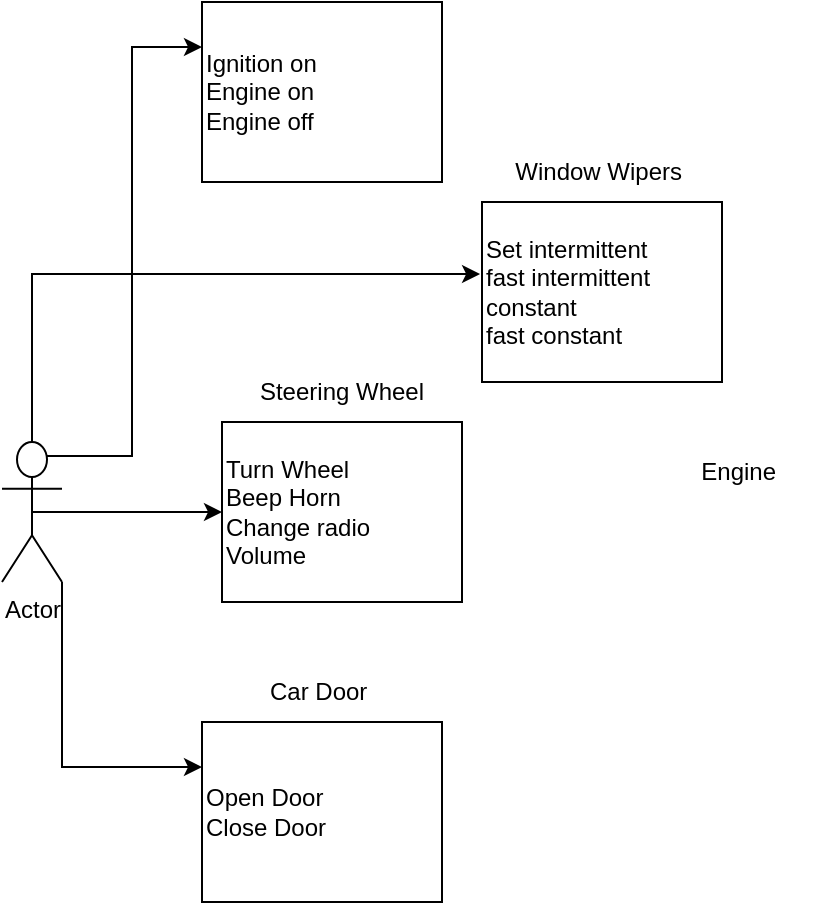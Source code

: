 <mxfile version="20.8.18" type="github">
  <diagram name="Page-1" id="dX0OGecI_YKMpVPkJnJe">
    <mxGraphModel dx="747" dy="1639" grid="1" gridSize="10" guides="1" tooltips="1" connect="1" arrows="1" fold="1" page="1" pageScale="1" pageWidth="827" pageHeight="1169" math="0" shadow="0">
      <root>
        <mxCell id="0" />
        <mxCell id="1" parent="0" />
        <mxCell id="PoNnkDLvYx2G8FSyIKrF-4" style="edgeStyle=orthogonalEdgeStyle;rounded=0;orthogonalLoop=1;jettySize=auto;html=1;exitX=0.5;exitY=0.5;exitDx=0;exitDy=0;exitPerimeter=0;entryX=0;entryY=0.5;entryDx=0;entryDy=0;" edge="1" parent="1" source="PoNnkDLvYx2G8FSyIKrF-1" target="PoNnkDLvYx2G8FSyIKrF-3">
          <mxGeometry relative="1" as="geometry" />
        </mxCell>
        <mxCell id="PoNnkDLvYx2G8FSyIKrF-14" style="edgeStyle=orthogonalEdgeStyle;rounded=0;orthogonalLoop=1;jettySize=auto;html=1;exitX=1;exitY=1;exitDx=0;exitDy=0;exitPerimeter=0;entryX=0;entryY=0.25;entryDx=0;entryDy=0;" edge="1" parent="1" source="PoNnkDLvYx2G8FSyIKrF-1" target="PoNnkDLvYx2G8FSyIKrF-6">
          <mxGeometry relative="1" as="geometry" />
        </mxCell>
        <mxCell id="PoNnkDLvYx2G8FSyIKrF-15" style="edgeStyle=orthogonalEdgeStyle;rounded=0;orthogonalLoop=1;jettySize=auto;html=1;exitX=0.5;exitY=0;exitDx=0;exitDy=0;exitPerimeter=0;entryX=-0.008;entryY=0.4;entryDx=0;entryDy=0;entryPerimeter=0;" edge="1" parent="1" source="PoNnkDLvYx2G8FSyIKrF-1" target="PoNnkDLvYx2G8FSyIKrF-8">
          <mxGeometry relative="1" as="geometry" />
        </mxCell>
        <mxCell id="PoNnkDLvYx2G8FSyIKrF-16" style="edgeStyle=orthogonalEdgeStyle;rounded=0;orthogonalLoop=1;jettySize=auto;html=1;exitX=0.25;exitY=0.1;exitDx=0;exitDy=0;exitPerimeter=0;entryX=0;entryY=0.25;entryDx=0;entryDy=0;" edge="1" parent="1" source="PoNnkDLvYx2G8FSyIKrF-1" target="PoNnkDLvYx2G8FSyIKrF-10">
          <mxGeometry relative="1" as="geometry" />
        </mxCell>
        <mxCell id="PoNnkDLvYx2G8FSyIKrF-1" value="Actor" style="shape=umlActor;verticalLabelPosition=bottom;verticalAlign=top;html=1;outlineConnect=0;" vertex="1" parent="1">
          <mxGeometry x="90" y="140" width="30" height="70" as="geometry" />
        </mxCell>
        <mxCell id="PoNnkDLvYx2G8FSyIKrF-3" value="Turn Wheel&amp;nbsp;&lt;br&gt;Beep Horn&amp;nbsp;&lt;br&gt;Change radio Volume&amp;nbsp;" style="rounded=0;whiteSpace=wrap;html=1;align=left;" vertex="1" parent="1">
          <mxGeometry x="200" y="130" width="120" height="90" as="geometry" />
        </mxCell>
        <mxCell id="PoNnkDLvYx2G8FSyIKrF-5" value="Steering Wheel" style="text;html=1;strokeColor=none;fillColor=none;align=center;verticalAlign=middle;whiteSpace=wrap;rounded=0;" vertex="1" parent="1">
          <mxGeometry x="215" y="100" width="90" height="30" as="geometry" />
        </mxCell>
        <mxCell id="PoNnkDLvYx2G8FSyIKrF-6" value="Open Door&lt;br&gt;Close Door&lt;br&gt;" style="rounded=0;whiteSpace=wrap;html=1;align=left;" vertex="1" parent="1">
          <mxGeometry x="190" y="280" width="120" height="90" as="geometry" />
        </mxCell>
        <mxCell id="PoNnkDLvYx2G8FSyIKrF-7" value="Car Door&amp;nbsp;" style="text;html=1;strokeColor=none;fillColor=none;align=center;verticalAlign=middle;whiteSpace=wrap;rounded=0;" vertex="1" parent="1">
          <mxGeometry x="205" y="250" width="90" height="30" as="geometry" />
        </mxCell>
        <mxCell id="PoNnkDLvYx2G8FSyIKrF-8" value="Set intermittent&amp;nbsp;&lt;br&gt;fast intermittent&amp;nbsp;&lt;br&gt;constant&amp;nbsp;&lt;br&gt;fast constant&amp;nbsp;&lt;br&gt;" style="rounded=0;whiteSpace=wrap;html=1;align=left;" vertex="1" parent="1">
          <mxGeometry x="330" y="20" width="120" height="90" as="geometry" />
        </mxCell>
        <mxCell id="PoNnkDLvYx2G8FSyIKrF-9" value="Window Wipers&amp;nbsp;" style="text;html=1;strokeColor=none;fillColor=none;align=center;verticalAlign=middle;whiteSpace=wrap;rounded=0;" vertex="1" parent="1">
          <mxGeometry x="345" y="-10" width="90" height="30" as="geometry" />
        </mxCell>
        <mxCell id="PoNnkDLvYx2G8FSyIKrF-10" value="Ignition on&amp;nbsp;&lt;br&gt;Engine on&amp;nbsp;&lt;br&gt;Engine off&amp;nbsp;" style="rounded=0;whiteSpace=wrap;html=1;align=left;" vertex="1" parent="1">
          <mxGeometry x="190" y="-80" width="120" height="90" as="geometry" />
        </mxCell>
        <mxCell id="PoNnkDLvYx2G8FSyIKrF-11" value="Engine&amp;nbsp;" style="text;html=1;strokeColor=none;fillColor=none;align=center;verticalAlign=middle;whiteSpace=wrap;rounded=0;" vertex="1" parent="1">
          <mxGeometry x="415" y="140" width="90" height="30" as="geometry" />
        </mxCell>
      </root>
    </mxGraphModel>
  </diagram>
</mxfile>
